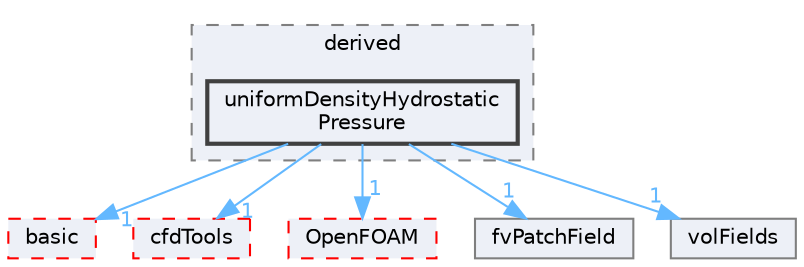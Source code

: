 digraph "src/finiteVolume/fields/fvPatchFields/derived/uniformDensityHydrostaticPressure"
{
 // LATEX_PDF_SIZE
  bgcolor="transparent";
  edge [fontname=Helvetica,fontsize=10,labelfontname=Helvetica,labelfontsize=10];
  node [fontname=Helvetica,fontsize=10,shape=box,height=0.2,width=0.4];
  compound=true
  subgraph clusterdir_ece9aa6b5af9a7776a75b0c1993b0910 {
    graph [ bgcolor="#edf0f7", pencolor="grey50", label="derived", fontname=Helvetica,fontsize=10 style="filled,dashed", URL="dir_ece9aa6b5af9a7776a75b0c1993b0910.html",tooltip=""]
  dir_f2373737ab3503793161589babb955ed [label="uniformDensityHydrostatic\lPressure", fillcolor="#edf0f7", color="grey25", style="filled,bold", URL="dir_f2373737ab3503793161589babb955ed.html",tooltip=""];
  }
  dir_546b14c9025d30bb5b92fa069dbdd82c [label="basic", fillcolor="#edf0f7", color="red", style="filled,dashed", URL="dir_546b14c9025d30bb5b92fa069dbdd82c.html",tooltip=""];
  dir_cc121c37a2300e902425728df0054672 [label="cfdTools", fillcolor="#edf0f7", color="red", style="filled,dashed", URL="dir_cc121c37a2300e902425728df0054672.html",tooltip=""];
  dir_c5473ff19b20e6ec4dfe5c310b3778a8 [label="OpenFOAM", fillcolor="#edf0f7", color="red", style="filled,dashed", URL="dir_c5473ff19b20e6ec4dfe5c310b3778a8.html",tooltip=""];
  dir_6b9423849569a7ee618201e7cfce9eaa [label="fvPatchField", fillcolor="#edf0f7", color="grey50", style="filled", URL="dir_6b9423849569a7ee618201e7cfce9eaa.html",tooltip=""];
  dir_bd8bf7fa65467c460a50eacc456ce356 [label="volFields", fillcolor="#edf0f7", color="grey50", style="filled", URL="dir_bd8bf7fa65467c460a50eacc456ce356.html",tooltip=""];
  dir_f2373737ab3503793161589babb955ed->dir_546b14c9025d30bb5b92fa069dbdd82c [headlabel="1", labeldistance=1.5 headhref="dir_004206_000207.html" href="dir_004206_000207.html" color="steelblue1" fontcolor="steelblue1"];
  dir_f2373737ab3503793161589babb955ed->dir_6b9423849569a7ee618201e7cfce9eaa [headlabel="1", labeldistance=1.5 headhref="dir_004206_001564.html" href="dir_004206_001564.html" color="steelblue1" fontcolor="steelblue1"];
  dir_f2373737ab3503793161589babb955ed->dir_bd8bf7fa65467c460a50eacc456ce356 [headlabel="1", labeldistance=1.5 headhref="dir_004206_004295.html" href="dir_004206_004295.html" color="steelblue1" fontcolor="steelblue1"];
  dir_f2373737ab3503793161589babb955ed->dir_c5473ff19b20e6ec4dfe5c310b3778a8 [headlabel="1", labeldistance=1.5 headhref="dir_004206_002695.html" href="dir_004206_002695.html" color="steelblue1" fontcolor="steelblue1"];
  dir_f2373737ab3503793161589babb955ed->dir_cc121c37a2300e902425728df0054672 [headlabel="1", labeldistance=1.5 headhref="dir_004206_000457.html" href="dir_004206_000457.html" color="steelblue1" fontcolor="steelblue1"];
}
